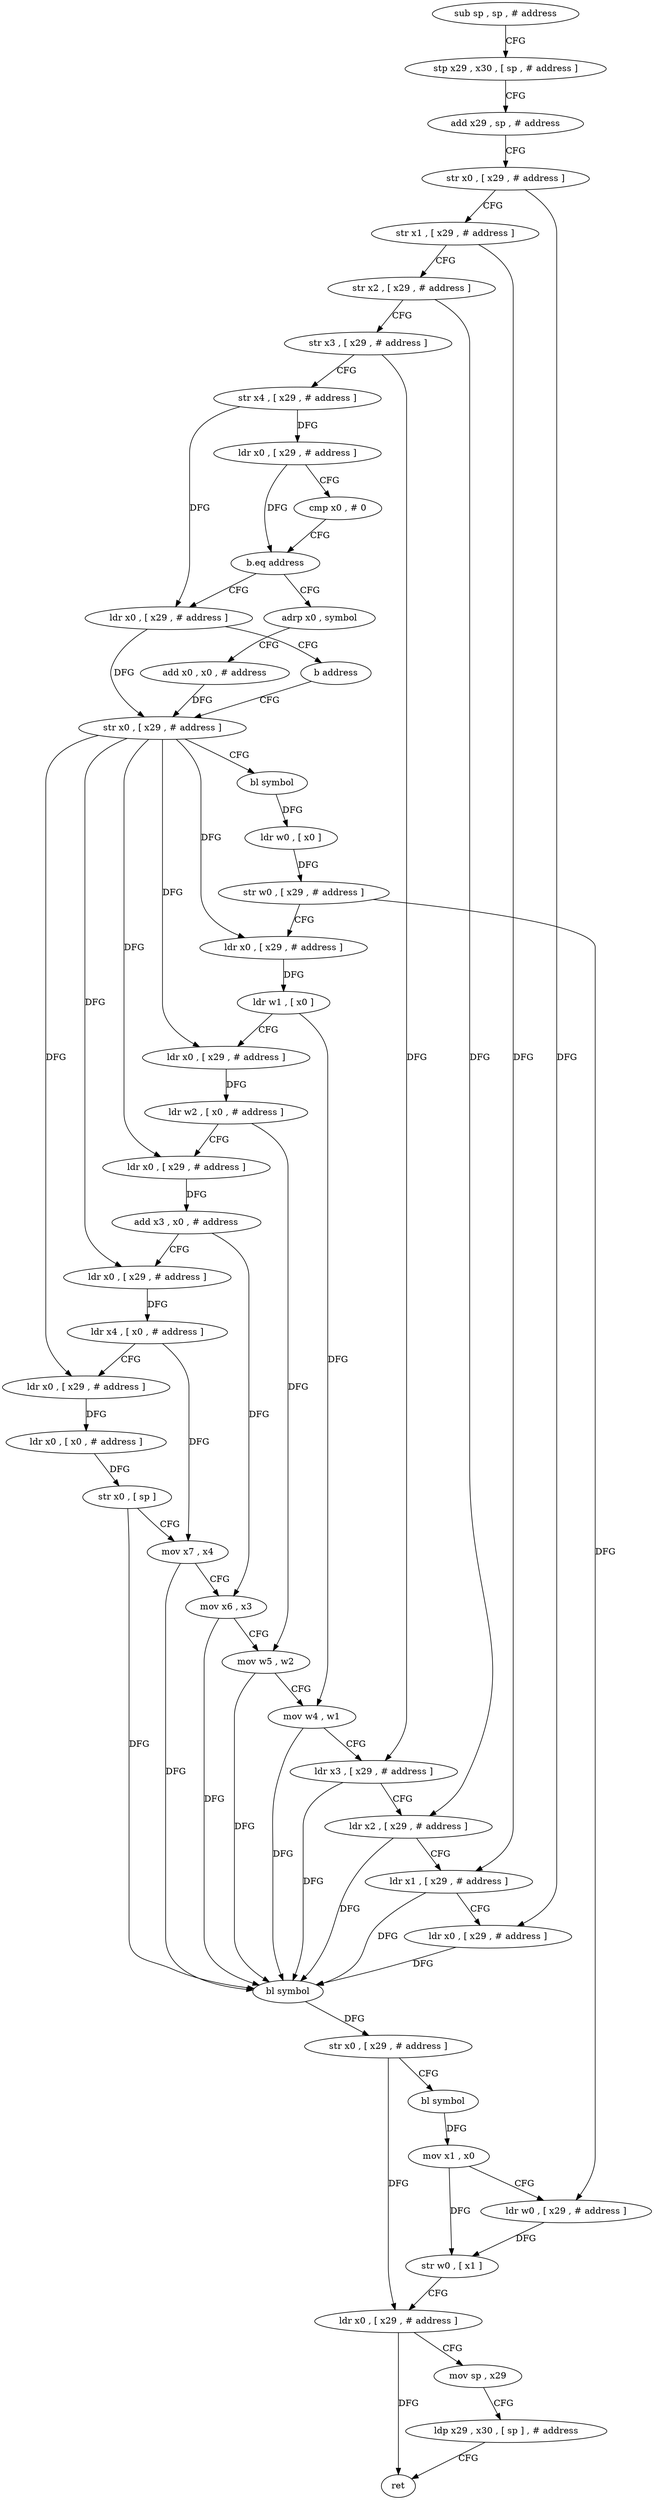 digraph "func" {
"4214844" [label = "sub sp , sp , # address" ]
"4214848" [label = "stp x29 , x30 , [ sp , # address ]" ]
"4214852" [label = "add x29 , sp , # address" ]
"4214856" [label = "str x0 , [ x29 , # address ]" ]
"4214860" [label = "str x1 , [ x29 , # address ]" ]
"4214864" [label = "str x2 , [ x29 , # address ]" ]
"4214868" [label = "str x3 , [ x29 , # address ]" ]
"4214872" [label = "str x4 , [ x29 , # address ]" ]
"4214876" [label = "ldr x0 , [ x29 , # address ]" ]
"4214880" [label = "cmp x0 , # 0" ]
"4214884" [label = "b.eq address" ]
"4214896" [label = "adrp x0 , symbol" ]
"4214888" [label = "ldr x0 , [ x29 , # address ]" ]
"4214900" [label = "add x0 , x0 , # address" ]
"4214904" [label = "str x0 , [ x29 , # address ]" ]
"4214892" [label = "b address" ]
"4214908" [label = "bl symbol" ]
"4214912" [label = "ldr w0 , [ x0 ]" ]
"4214916" [label = "str w0 , [ x29 , # address ]" ]
"4214920" [label = "ldr x0 , [ x29 , # address ]" ]
"4214924" [label = "ldr w1 , [ x0 ]" ]
"4214928" [label = "ldr x0 , [ x29 , # address ]" ]
"4214932" [label = "ldr w2 , [ x0 , # address ]" ]
"4214936" [label = "ldr x0 , [ x29 , # address ]" ]
"4214940" [label = "add x3 , x0 , # address" ]
"4214944" [label = "ldr x0 , [ x29 , # address ]" ]
"4214948" [label = "ldr x4 , [ x0 , # address ]" ]
"4214952" [label = "ldr x0 , [ x29 , # address ]" ]
"4214956" [label = "ldr x0 , [ x0 , # address ]" ]
"4214960" [label = "str x0 , [ sp ]" ]
"4214964" [label = "mov x7 , x4" ]
"4214968" [label = "mov x6 , x3" ]
"4214972" [label = "mov w5 , w2" ]
"4214976" [label = "mov w4 , w1" ]
"4214980" [label = "ldr x3 , [ x29 , # address ]" ]
"4214984" [label = "ldr x2 , [ x29 , # address ]" ]
"4214988" [label = "ldr x1 , [ x29 , # address ]" ]
"4214992" [label = "ldr x0 , [ x29 , # address ]" ]
"4214996" [label = "bl symbol" ]
"4215000" [label = "str x0 , [ x29 , # address ]" ]
"4215004" [label = "bl symbol" ]
"4215008" [label = "mov x1 , x0" ]
"4215012" [label = "ldr w0 , [ x29 , # address ]" ]
"4215016" [label = "str w0 , [ x1 ]" ]
"4215020" [label = "ldr x0 , [ x29 , # address ]" ]
"4215024" [label = "mov sp , x29" ]
"4215028" [label = "ldp x29 , x30 , [ sp ] , # address" ]
"4215032" [label = "ret" ]
"4214844" -> "4214848" [ label = "CFG" ]
"4214848" -> "4214852" [ label = "CFG" ]
"4214852" -> "4214856" [ label = "CFG" ]
"4214856" -> "4214860" [ label = "CFG" ]
"4214856" -> "4214992" [ label = "DFG" ]
"4214860" -> "4214864" [ label = "CFG" ]
"4214860" -> "4214988" [ label = "DFG" ]
"4214864" -> "4214868" [ label = "CFG" ]
"4214864" -> "4214984" [ label = "DFG" ]
"4214868" -> "4214872" [ label = "CFG" ]
"4214868" -> "4214980" [ label = "DFG" ]
"4214872" -> "4214876" [ label = "DFG" ]
"4214872" -> "4214888" [ label = "DFG" ]
"4214876" -> "4214880" [ label = "CFG" ]
"4214876" -> "4214884" [ label = "DFG" ]
"4214880" -> "4214884" [ label = "CFG" ]
"4214884" -> "4214896" [ label = "CFG" ]
"4214884" -> "4214888" [ label = "CFG" ]
"4214896" -> "4214900" [ label = "CFG" ]
"4214888" -> "4214892" [ label = "CFG" ]
"4214888" -> "4214904" [ label = "DFG" ]
"4214900" -> "4214904" [ label = "DFG" ]
"4214904" -> "4214908" [ label = "CFG" ]
"4214904" -> "4214920" [ label = "DFG" ]
"4214904" -> "4214928" [ label = "DFG" ]
"4214904" -> "4214936" [ label = "DFG" ]
"4214904" -> "4214944" [ label = "DFG" ]
"4214904" -> "4214952" [ label = "DFG" ]
"4214892" -> "4214904" [ label = "CFG" ]
"4214908" -> "4214912" [ label = "DFG" ]
"4214912" -> "4214916" [ label = "DFG" ]
"4214916" -> "4214920" [ label = "CFG" ]
"4214916" -> "4215012" [ label = "DFG" ]
"4214920" -> "4214924" [ label = "DFG" ]
"4214924" -> "4214928" [ label = "CFG" ]
"4214924" -> "4214976" [ label = "DFG" ]
"4214928" -> "4214932" [ label = "DFG" ]
"4214932" -> "4214936" [ label = "CFG" ]
"4214932" -> "4214972" [ label = "DFG" ]
"4214936" -> "4214940" [ label = "DFG" ]
"4214940" -> "4214944" [ label = "CFG" ]
"4214940" -> "4214968" [ label = "DFG" ]
"4214944" -> "4214948" [ label = "DFG" ]
"4214948" -> "4214952" [ label = "CFG" ]
"4214948" -> "4214964" [ label = "DFG" ]
"4214952" -> "4214956" [ label = "DFG" ]
"4214956" -> "4214960" [ label = "DFG" ]
"4214960" -> "4214964" [ label = "CFG" ]
"4214960" -> "4214996" [ label = "DFG" ]
"4214964" -> "4214968" [ label = "CFG" ]
"4214964" -> "4214996" [ label = "DFG" ]
"4214968" -> "4214972" [ label = "CFG" ]
"4214968" -> "4214996" [ label = "DFG" ]
"4214972" -> "4214976" [ label = "CFG" ]
"4214972" -> "4214996" [ label = "DFG" ]
"4214976" -> "4214980" [ label = "CFG" ]
"4214976" -> "4214996" [ label = "DFG" ]
"4214980" -> "4214984" [ label = "CFG" ]
"4214980" -> "4214996" [ label = "DFG" ]
"4214984" -> "4214988" [ label = "CFG" ]
"4214984" -> "4214996" [ label = "DFG" ]
"4214988" -> "4214992" [ label = "CFG" ]
"4214988" -> "4214996" [ label = "DFG" ]
"4214992" -> "4214996" [ label = "DFG" ]
"4214996" -> "4215000" [ label = "DFG" ]
"4215000" -> "4215004" [ label = "CFG" ]
"4215000" -> "4215020" [ label = "DFG" ]
"4215004" -> "4215008" [ label = "DFG" ]
"4215008" -> "4215012" [ label = "CFG" ]
"4215008" -> "4215016" [ label = "DFG" ]
"4215012" -> "4215016" [ label = "DFG" ]
"4215016" -> "4215020" [ label = "CFG" ]
"4215020" -> "4215024" [ label = "CFG" ]
"4215020" -> "4215032" [ label = "DFG" ]
"4215024" -> "4215028" [ label = "CFG" ]
"4215028" -> "4215032" [ label = "CFG" ]
}
